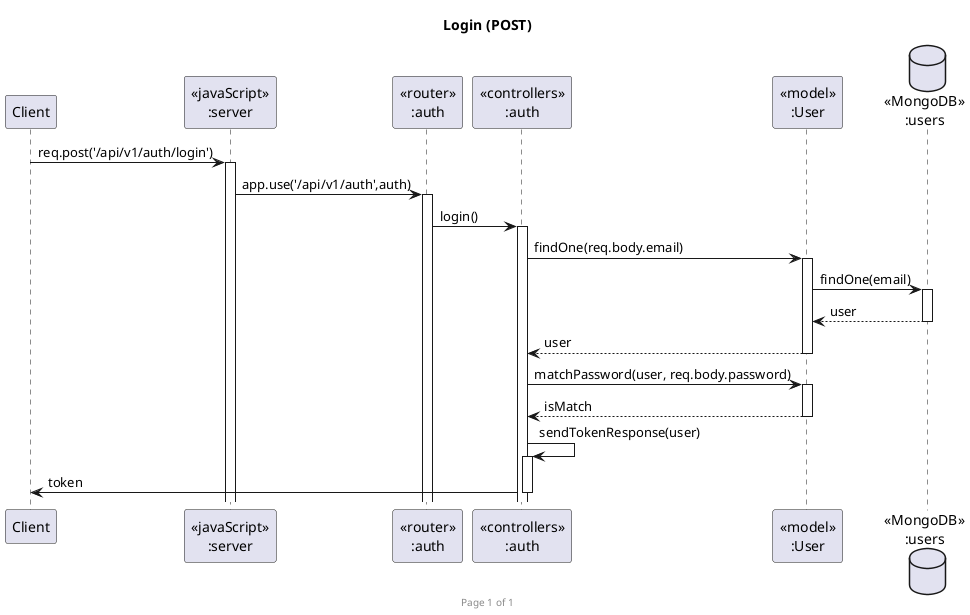 @startuml Login (POST)

footer Page %page% of %lastpage%
title "Login (POST)"

participant "Client" as client
participant "<<javaScript>>\n:server" as server
participant "<<router>>\n:auth" as routerAuth
participant "<<controllers>>\n:auth" as controllersAuth
participant "<<model>>\n:User" as modelUser
database "<<MongoDB>>\n:users" as UsersDatabase


client->server ++:req.post('/api/v1/auth/login')
server->routerAuth ++:app.use('/api/v1/auth',auth)
routerAuth -> controllersAuth ++:login()
controllersAuth->modelUser ++:findOne(req.body.email)
modelUser ->UsersDatabase ++: findOne(email)
UsersDatabase --> modelUser --: user
controllersAuth <-- modelUser --:user
controllersAuth->modelUser ++:matchPassword(user, req.body.password)
modelUser --> controllersAuth --:isMatch
controllersAuth->controllersAuth ++:sendTokenResponse(user)
controllersAuth->client --:token

@enduml